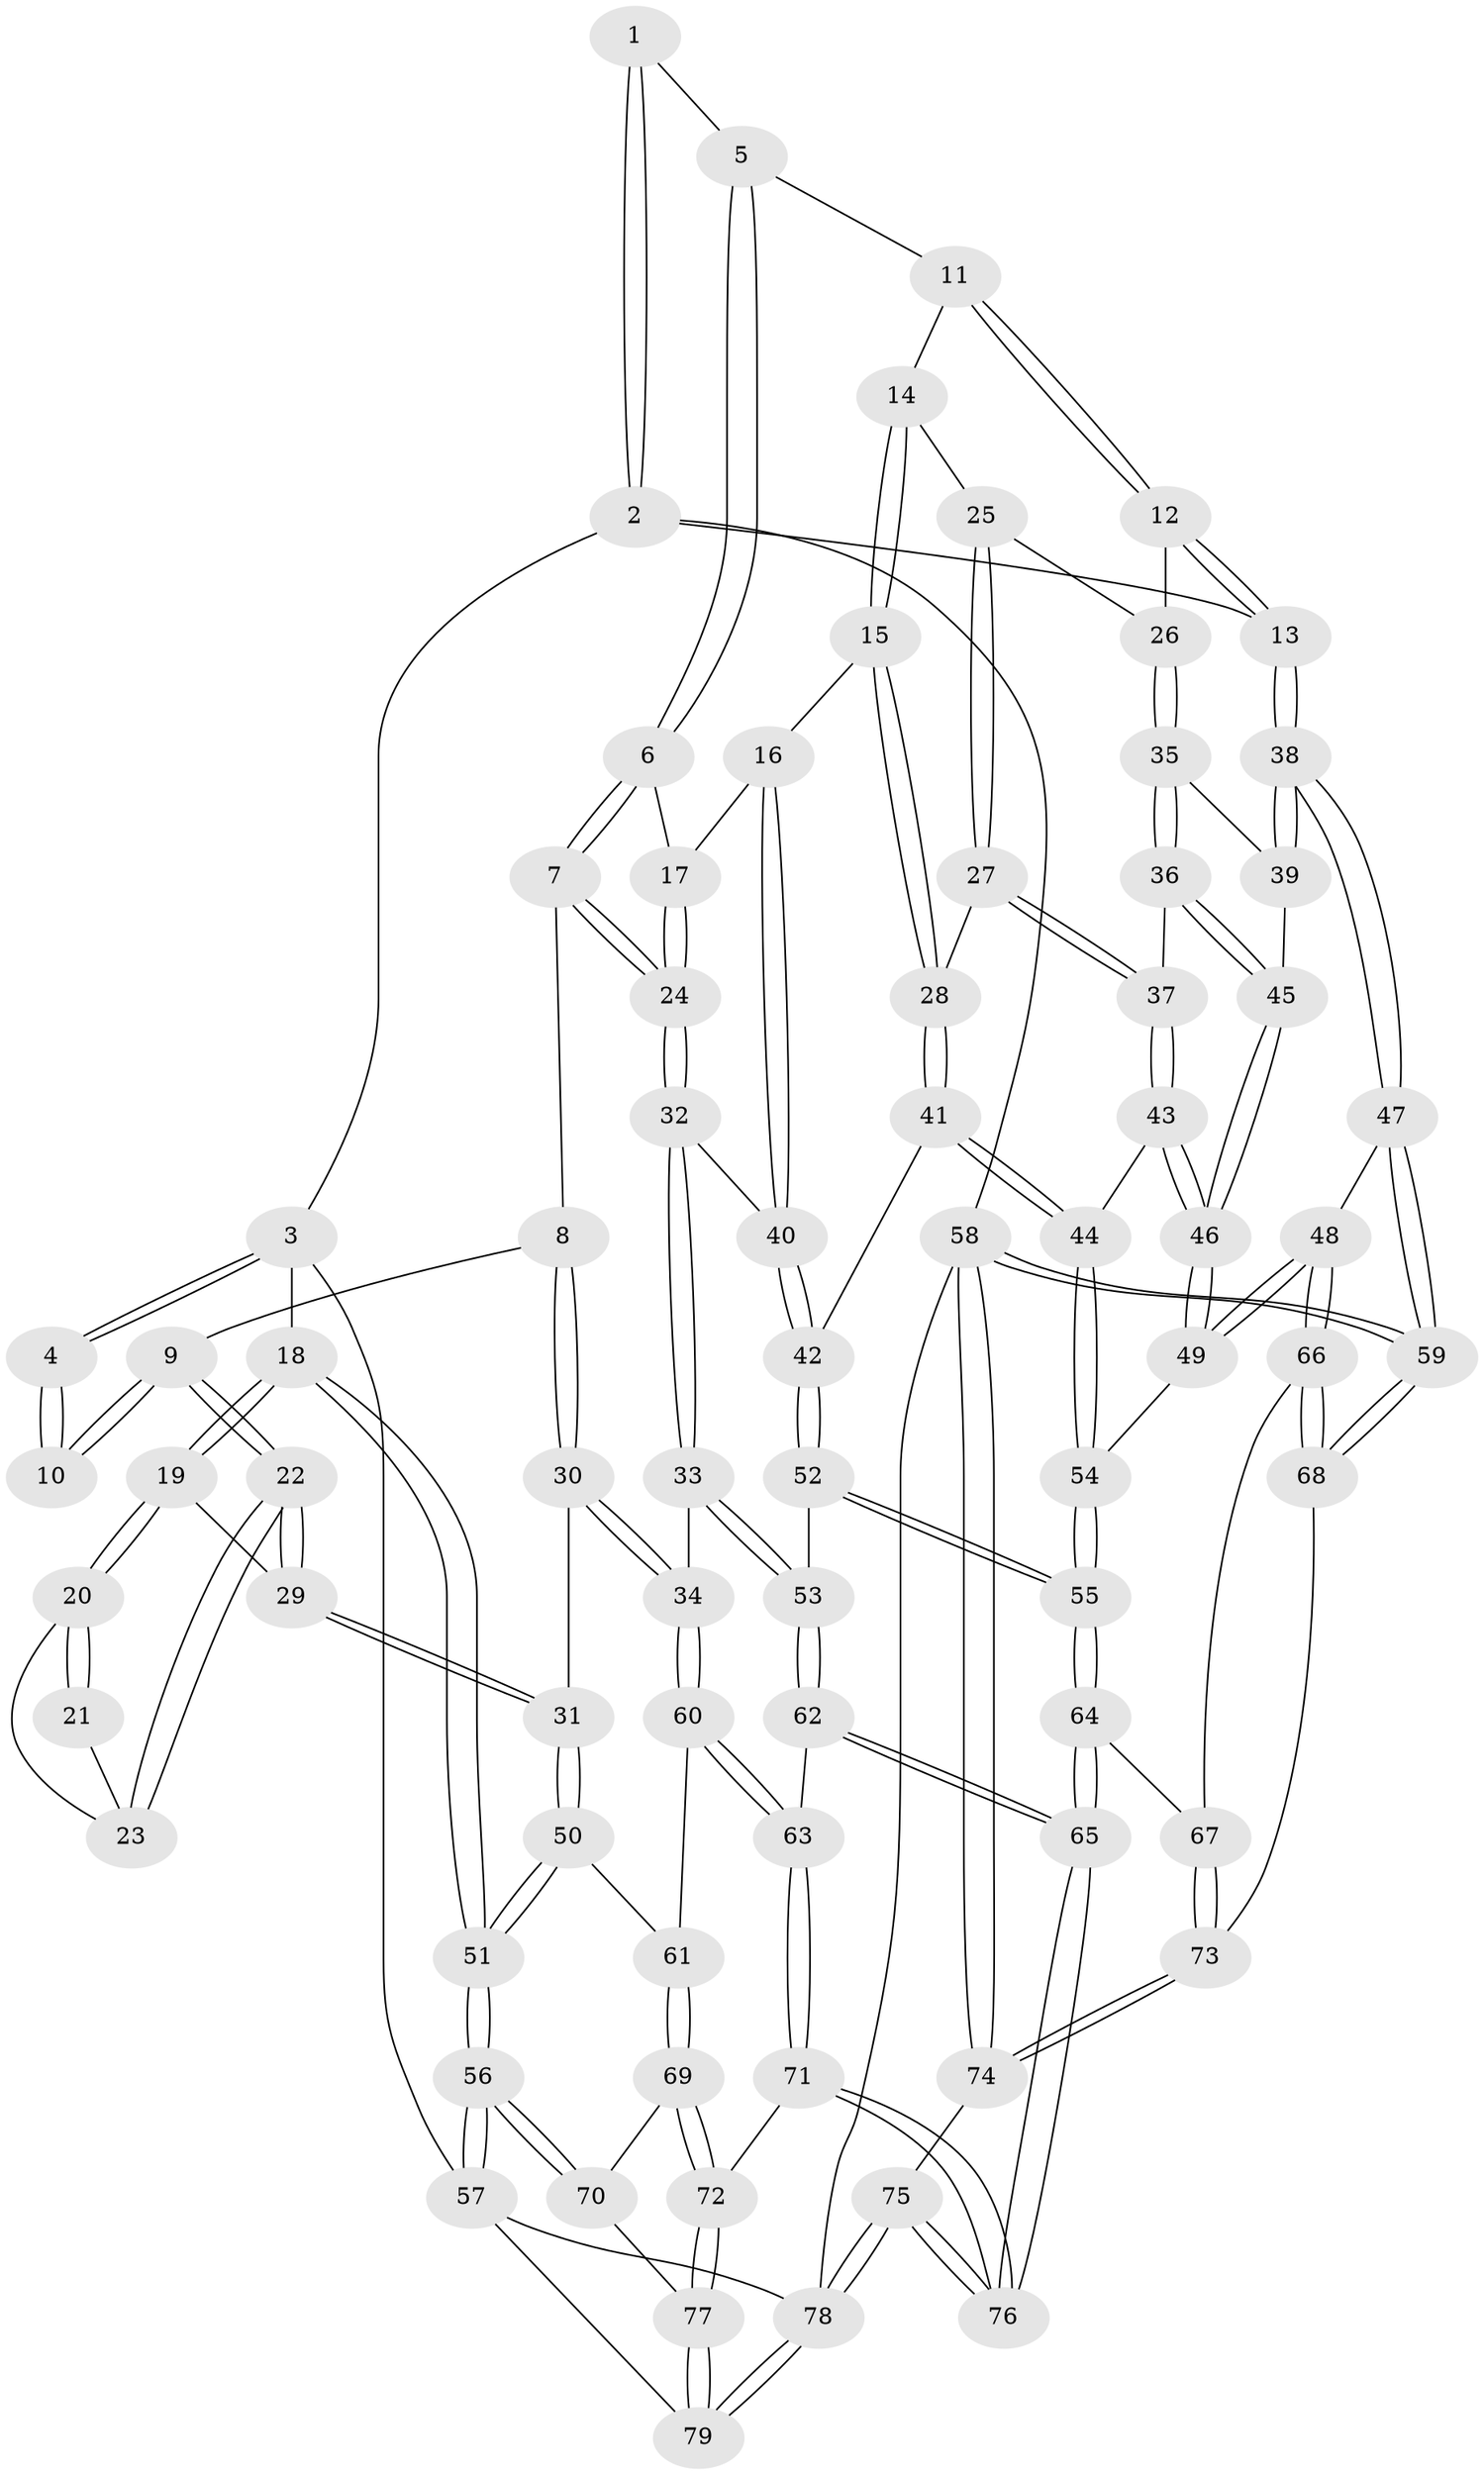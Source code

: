 // Generated by graph-tools (version 1.1) at 2025/17/03/09/25 04:17:20]
// undirected, 79 vertices, 194 edges
graph export_dot {
graph [start="1"]
  node [color=gray90,style=filled];
  1 [pos="+0.5311815731617902+0"];
  2 [pos="+1+0"];
  3 [pos="+0+0"];
  4 [pos="+0.02916707958601308+0"];
  5 [pos="+0.5556220454925715+0"];
  6 [pos="+0.5402612644064613+0.010422382967852141"];
  7 [pos="+0.37467889413218997+0.20682571825983065"];
  8 [pos="+0.36975143890078976+0.20899698805593983"];
  9 [pos="+0.24277813719634225+0.16475630261576732"];
  10 [pos="+0.2142109055199528+0.12572462799134762"];
  11 [pos="+0.5716151397004505+0"];
  12 [pos="+0.9707921345214265+0.12378441741928842"];
  13 [pos="+1+0"];
  14 [pos="+0.75530624714272+0.2003621512491212"];
  15 [pos="+0.6894042451075864+0.28145111777784076"];
  16 [pos="+0.6318873646130074+0.2970266974813438"];
  17 [pos="+0.5416680516152542+0.020866090153892423"];
  18 [pos="+0+0.25138507941379046"];
  19 [pos="+0+0.2579789807355108"];
  20 [pos="+0.08084006701129376+0.24857326737811536"];
  21 [pos="+0.2122637094923173+0.12807763003605147"];
  22 [pos="+0.20713950158567723+0.2983100327169254"];
  23 [pos="+0.13077665724303394+0.2545341612489298"];
  24 [pos="+0.5082520464289763+0.3220706455358665"];
  25 [pos="+0.7866274042509429+0.2034071339035435"];
  26 [pos="+0.8937652024175791+0.18601320717926326"];
  27 [pos="+0.7923598397088726+0.3505147404214639"];
  28 [pos="+0.7537157631360307+0.348587854566101"];
  29 [pos="+0.21881028384225132+0.35234273151645684"];
  30 [pos="+0.298570626301466+0.4423406335419192"];
  31 [pos="+0.2555140823580958+0.436734849197053"];
  32 [pos="+0.5307859209012425+0.37337324721864984"];
  33 [pos="+0.44092628079921825+0.42941485570222077"];
  34 [pos="+0.32027678802030457+0.45539557002258163"];
  35 [pos="+0.8918544471163211+0.20226187008801744"];
  36 [pos="+0.8235110650529924+0.36322852953362583"];
  37 [pos="+0.8197529132577698+0.3639896736122786"];
  38 [pos="+1+0.3875262048048215"];
  39 [pos="+0.9230056852480325+0.36898969189712755"];
  40 [pos="+0.5680900611959303+0.37554233766546713"];
  41 [pos="+0.6787213036594952+0.452137839148208"];
  42 [pos="+0.6283195096587845+0.4400599876427471"];
  43 [pos="+0.8010015442540304+0.41779613651118097"];
  44 [pos="+0.70977742917425+0.4750275143584348"];
  45 [pos="+0.8900908184242795+0.38633459496328126"];
  46 [pos="+0.8892413599965825+0.5500519196891193"];
  47 [pos="+1+0.5315396536889568"];
  48 [pos="+0.9563754014016761+0.5749865799748954"];
  49 [pos="+0.8893862000879488+0.5507446990684964"];
  50 [pos="+0+0.5496564600069843"];
  51 [pos="+0+0.5522536722573795"];
  52 [pos="+0.5926038097349053+0.5440727051992938"];
  53 [pos="+0.5349824569852271+0.574207782426989"];
  54 [pos="+0.7723001076915703+0.5798030767418866"];
  55 [pos="+0.7159869735693298+0.6652122033591912"];
  56 [pos="+0+0.8196235309681097"];
  57 [pos="+0+0.8423102950180932"];
  58 [pos="+1+1"];
  59 [pos="+1+0.9237797602682944"];
  60 [pos="+0.36277745056290556+0.6301547562357235"];
  61 [pos="+0.22125628504615052+0.7122344426782683"];
  62 [pos="+0.4801285108763677+0.7014683621753685"];
  63 [pos="+0.45861729264376166+0.7047078496181499"];
  64 [pos="+0.7136972095438374+0.6740110667195155"];
  65 [pos="+0.6074955559119857+0.7445032747332122"];
  66 [pos="+0.9128989502943662+0.7245437497829236"];
  67 [pos="+0.7828850343627912+0.7354349921389671"];
  68 [pos="+0.9524369959084664+0.799829812305739"];
  69 [pos="+0.22221248162860474+0.7824281795312816"];
  70 [pos="+0.02273346599786708+0.8201479977656136"];
  71 [pos="+0.41603589631353266+0.7959140902929392"];
  72 [pos="+0.2889723436892736+0.9100946539048504"];
  73 [pos="+0.8144612612351353+0.9059186526882618"];
  74 [pos="+0.715187751409856+1"];
  75 [pos="+0.6845668384376269+1"];
  76 [pos="+0.667633034684378+1"];
  77 [pos="+0.2870160992581583+0.9199713958466108"];
  78 [pos="+0.34153992428874674+1"];
  79 [pos="+0.2838071782936438+0.9832720265793085"];
  1 -- 2;
  1 -- 2;
  1 -- 5;
  2 -- 3;
  2 -- 13;
  2 -- 58;
  3 -- 4;
  3 -- 4;
  3 -- 18;
  3 -- 57;
  4 -- 10;
  4 -- 10;
  5 -- 6;
  5 -- 6;
  5 -- 11;
  6 -- 7;
  6 -- 7;
  6 -- 17;
  7 -- 8;
  7 -- 24;
  7 -- 24;
  8 -- 9;
  8 -- 30;
  8 -- 30;
  9 -- 10;
  9 -- 10;
  9 -- 22;
  9 -- 22;
  11 -- 12;
  11 -- 12;
  11 -- 14;
  12 -- 13;
  12 -- 13;
  12 -- 26;
  13 -- 38;
  13 -- 38;
  14 -- 15;
  14 -- 15;
  14 -- 25;
  15 -- 16;
  15 -- 28;
  15 -- 28;
  16 -- 17;
  16 -- 40;
  16 -- 40;
  17 -- 24;
  17 -- 24;
  18 -- 19;
  18 -- 19;
  18 -- 51;
  18 -- 51;
  19 -- 20;
  19 -- 20;
  19 -- 29;
  20 -- 21;
  20 -- 21;
  20 -- 23;
  21 -- 23;
  22 -- 23;
  22 -- 23;
  22 -- 29;
  22 -- 29;
  24 -- 32;
  24 -- 32;
  25 -- 26;
  25 -- 27;
  25 -- 27;
  26 -- 35;
  26 -- 35;
  27 -- 28;
  27 -- 37;
  27 -- 37;
  28 -- 41;
  28 -- 41;
  29 -- 31;
  29 -- 31;
  30 -- 31;
  30 -- 34;
  30 -- 34;
  31 -- 50;
  31 -- 50;
  32 -- 33;
  32 -- 33;
  32 -- 40;
  33 -- 34;
  33 -- 53;
  33 -- 53;
  34 -- 60;
  34 -- 60;
  35 -- 36;
  35 -- 36;
  35 -- 39;
  36 -- 37;
  36 -- 45;
  36 -- 45;
  37 -- 43;
  37 -- 43;
  38 -- 39;
  38 -- 39;
  38 -- 47;
  38 -- 47;
  39 -- 45;
  40 -- 42;
  40 -- 42;
  41 -- 42;
  41 -- 44;
  41 -- 44;
  42 -- 52;
  42 -- 52;
  43 -- 44;
  43 -- 46;
  43 -- 46;
  44 -- 54;
  44 -- 54;
  45 -- 46;
  45 -- 46;
  46 -- 49;
  46 -- 49;
  47 -- 48;
  47 -- 59;
  47 -- 59;
  48 -- 49;
  48 -- 49;
  48 -- 66;
  48 -- 66;
  49 -- 54;
  50 -- 51;
  50 -- 51;
  50 -- 61;
  51 -- 56;
  51 -- 56;
  52 -- 53;
  52 -- 55;
  52 -- 55;
  53 -- 62;
  53 -- 62;
  54 -- 55;
  54 -- 55;
  55 -- 64;
  55 -- 64;
  56 -- 57;
  56 -- 57;
  56 -- 70;
  56 -- 70;
  57 -- 79;
  57 -- 78;
  58 -- 59;
  58 -- 59;
  58 -- 74;
  58 -- 74;
  58 -- 78;
  59 -- 68;
  59 -- 68;
  60 -- 61;
  60 -- 63;
  60 -- 63;
  61 -- 69;
  61 -- 69;
  62 -- 63;
  62 -- 65;
  62 -- 65;
  63 -- 71;
  63 -- 71;
  64 -- 65;
  64 -- 65;
  64 -- 67;
  65 -- 76;
  65 -- 76;
  66 -- 67;
  66 -- 68;
  66 -- 68;
  67 -- 73;
  67 -- 73;
  68 -- 73;
  69 -- 70;
  69 -- 72;
  69 -- 72;
  70 -- 77;
  71 -- 72;
  71 -- 76;
  71 -- 76;
  72 -- 77;
  72 -- 77;
  73 -- 74;
  73 -- 74;
  74 -- 75;
  75 -- 76;
  75 -- 76;
  75 -- 78;
  75 -- 78;
  77 -- 79;
  77 -- 79;
  78 -- 79;
  78 -- 79;
}
